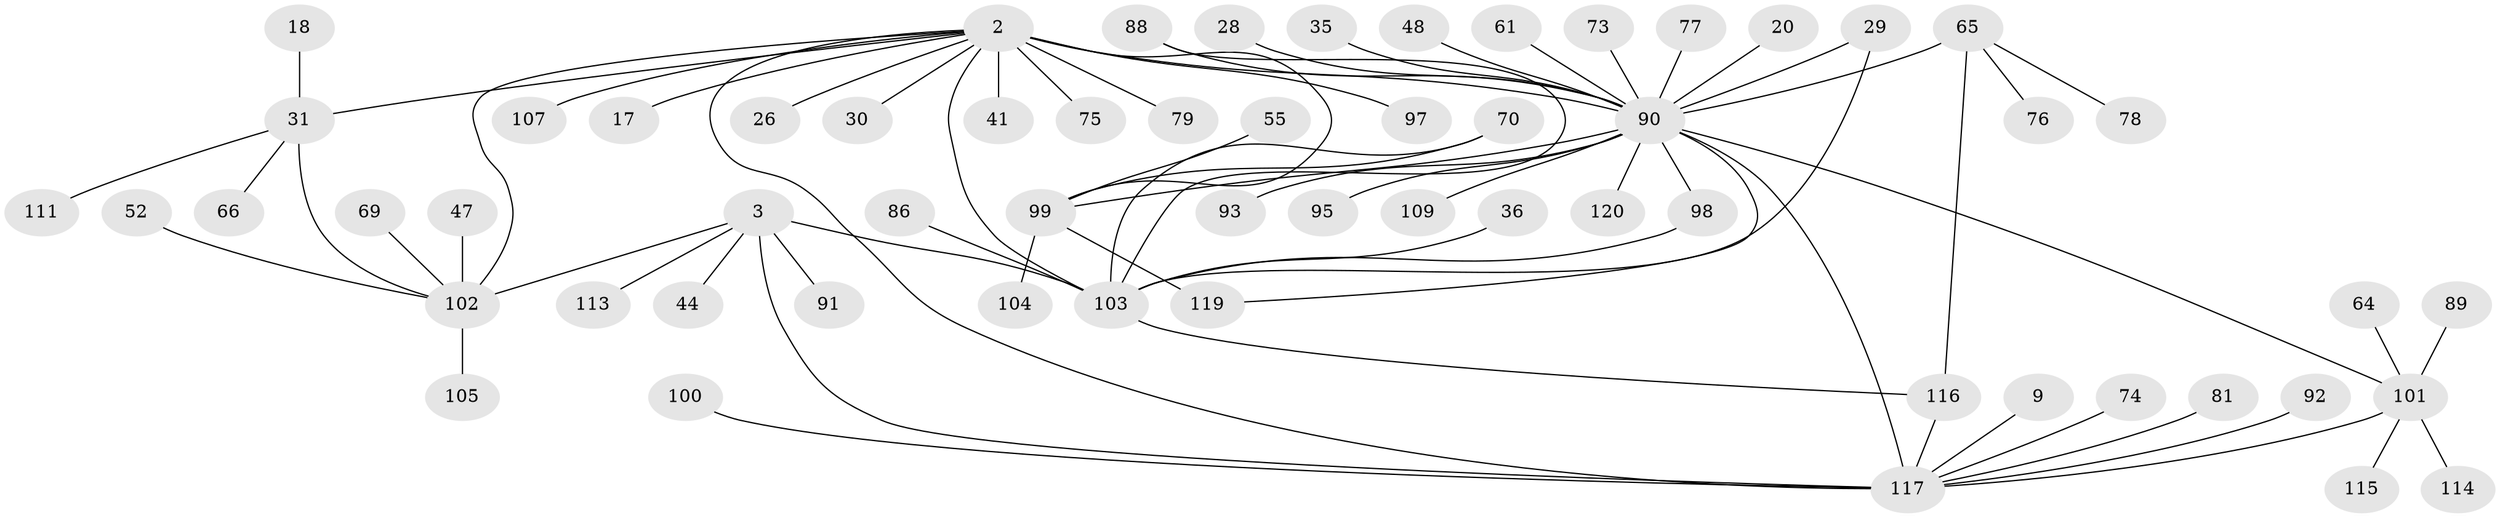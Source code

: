 // original degree distribution, {8: 0.008333333333333333, 22: 0.008333333333333333, 11: 0.008333333333333333, 13: 0.008333333333333333, 5: 0.016666666666666666, 3: 0.06666666666666667, 9: 0.008333333333333333, 10: 0.008333333333333333, 1: 0.5166666666666667, 12: 0.008333333333333333, 2: 0.225, 4: 0.06666666666666667, 7: 0.008333333333333333, 6: 0.041666666666666664}
// Generated by graph-tools (version 1.1) at 2025/47/03/09/25 04:47:03]
// undirected, 60 vertices, 72 edges
graph export_dot {
graph [start="1"]
  node [color=gray90,style=filled];
  2;
  3;
  9;
  17;
  18;
  20;
  26;
  28;
  29;
  30;
  31 [super="+5"];
  35;
  36;
  41 [super="+19"];
  44;
  47;
  48;
  52;
  55;
  61;
  64;
  65 [super="+59+46"];
  66;
  69;
  70;
  73;
  74;
  75;
  76 [super="+63"];
  77;
  78;
  79;
  81;
  86;
  88 [super="+37+39"];
  89 [super="+83"];
  90 [super="+82+45+15"];
  91;
  92 [super="+57"];
  93;
  95 [super="+24"];
  97;
  98 [super="+68+84+94"];
  99 [super="+67+54"];
  100 [super="+60+71"];
  101 [super="+14+21+23+56+62"];
  102 [super="+1+33"];
  103 [super="+58+25"];
  104;
  105;
  107;
  109;
  111;
  113;
  114;
  115;
  116 [super="+112"];
  117 [super="+108+43"];
  119 [super="+118"];
  120;
  2 -- 17;
  2 -- 26;
  2 -- 30;
  2 -- 31 [weight=2];
  2 -- 41 [weight=2];
  2 -- 75;
  2 -- 79;
  2 -- 97;
  2 -- 99 [weight=3];
  2 -- 107;
  2 -- 102;
  2 -- 103;
  2 -- 90 [weight=4];
  2 -- 117;
  3 -- 44;
  3 -- 91;
  3 -- 102 [weight=2];
  3 -- 103 [weight=3];
  3 -- 113;
  3 -- 117 [weight=3];
  9 -- 117;
  18 -- 31;
  20 -- 90;
  28 -- 90;
  29 -- 103;
  29 -- 90 [weight=2];
  31 -- 111;
  31 -- 66;
  31 -- 102;
  35 -- 90;
  36 -- 103;
  47 -- 102;
  48 -- 90;
  52 -- 102;
  55 -- 99;
  61 -- 90;
  64 -- 101;
  65 -- 90 [weight=3];
  65 -- 76;
  65 -- 78;
  65 -- 116;
  69 -- 102;
  70 -- 99;
  70 -- 103;
  73 -- 90;
  74 -- 117;
  77 -- 90;
  81 -- 117;
  86 -- 103;
  88 -- 103;
  88 -- 90;
  89 -- 101;
  90 -- 99;
  90 -- 109;
  90 -- 93;
  90 -- 119;
  90 -- 98;
  90 -- 101;
  90 -- 120;
  90 -- 95;
  90 -- 117 [weight=2];
  92 -- 117;
  98 -- 103;
  99 -- 119 [weight=2];
  99 -- 104;
  100 -- 117;
  101 -- 115;
  101 -- 114;
  101 -- 117 [weight=2];
  102 -- 105;
  103 -- 116;
  116 -- 117;
}
